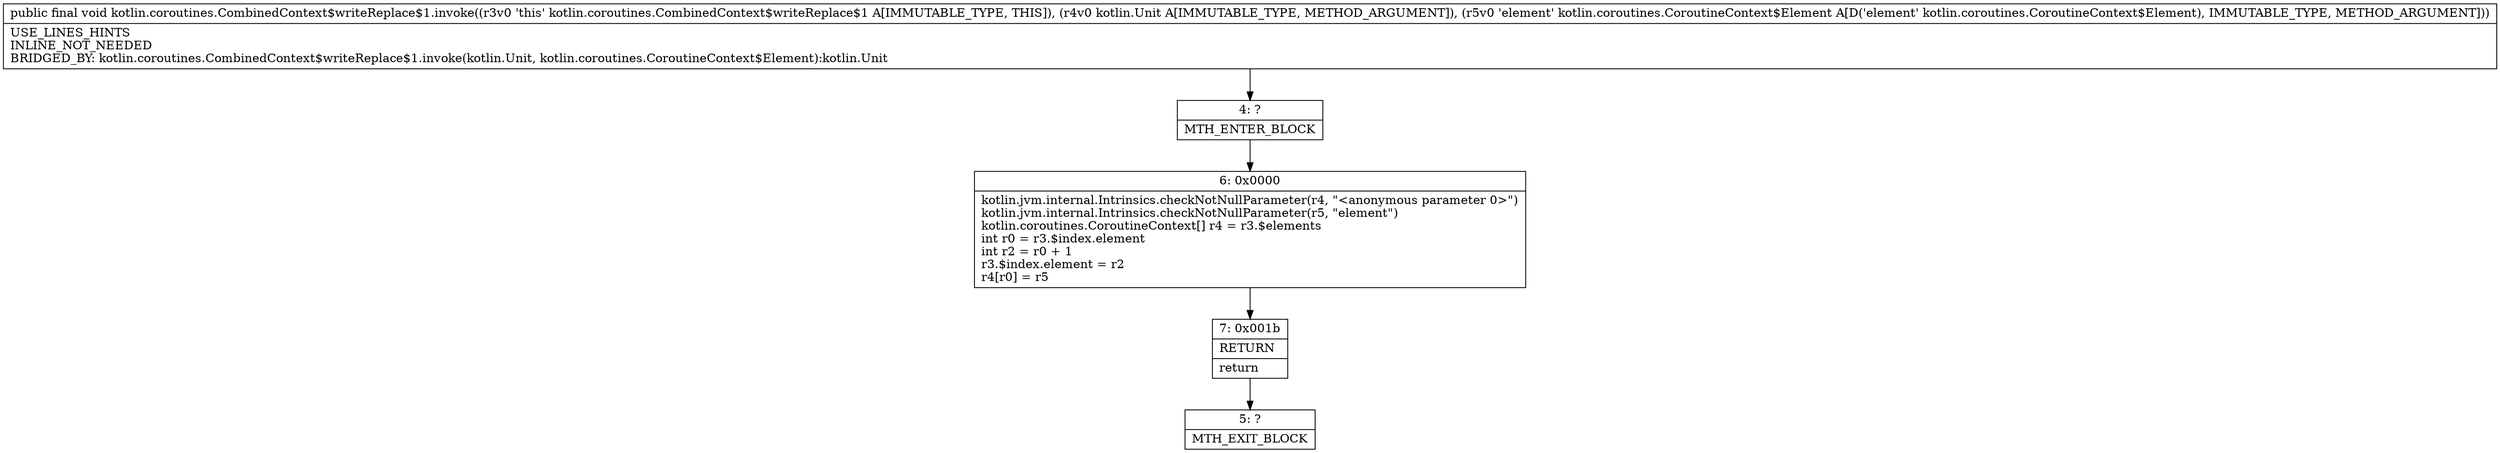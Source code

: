 digraph "CFG forkotlin.coroutines.CombinedContext$writeReplace$1.invoke(Lkotlin\/Unit;Lkotlin\/coroutines\/CoroutineContext$Element;)V" {
Node_4 [shape=record,label="{4\:\ ?|MTH_ENTER_BLOCK\l}"];
Node_6 [shape=record,label="{6\:\ 0x0000|kotlin.jvm.internal.Intrinsics.checkNotNullParameter(r4, \"\<anonymous parameter 0\>\")\lkotlin.jvm.internal.Intrinsics.checkNotNullParameter(r5, \"element\")\lkotlin.coroutines.CoroutineContext[] r4 = r3.$elements\lint r0 = r3.$index.element\lint r2 = r0 + 1\lr3.$index.element = r2\lr4[r0] = r5\l}"];
Node_7 [shape=record,label="{7\:\ 0x001b|RETURN\l|return\l}"];
Node_5 [shape=record,label="{5\:\ ?|MTH_EXIT_BLOCK\l}"];
MethodNode[shape=record,label="{public final void kotlin.coroutines.CombinedContext$writeReplace$1.invoke((r3v0 'this' kotlin.coroutines.CombinedContext$writeReplace$1 A[IMMUTABLE_TYPE, THIS]), (r4v0 kotlin.Unit A[IMMUTABLE_TYPE, METHOD_ARGUMENT]), (r5v0 'element' kotlin.coroutines.CoroutineContext$Element A[D('element' kotlin.coroutines.CoroutineContext$Element), IMMUTABLE_TYPE, METHOD_ARGUMENT]))  | USE_LINES_HINTS\lINLINE_NOT_NEEDED\lBRIDGED_BY: kotlin.coroutines.CombinedContext$writeReplace$1.invoke(kotlin.Unit, kotlin.coroutines.CoroutineContext$Element):kotlin.Unit\l}"];
MethodNode -> Node_4;Node_4 -> Node_6;
Node_6 -> Node_7;
Node_7 -> Node_5;
}

